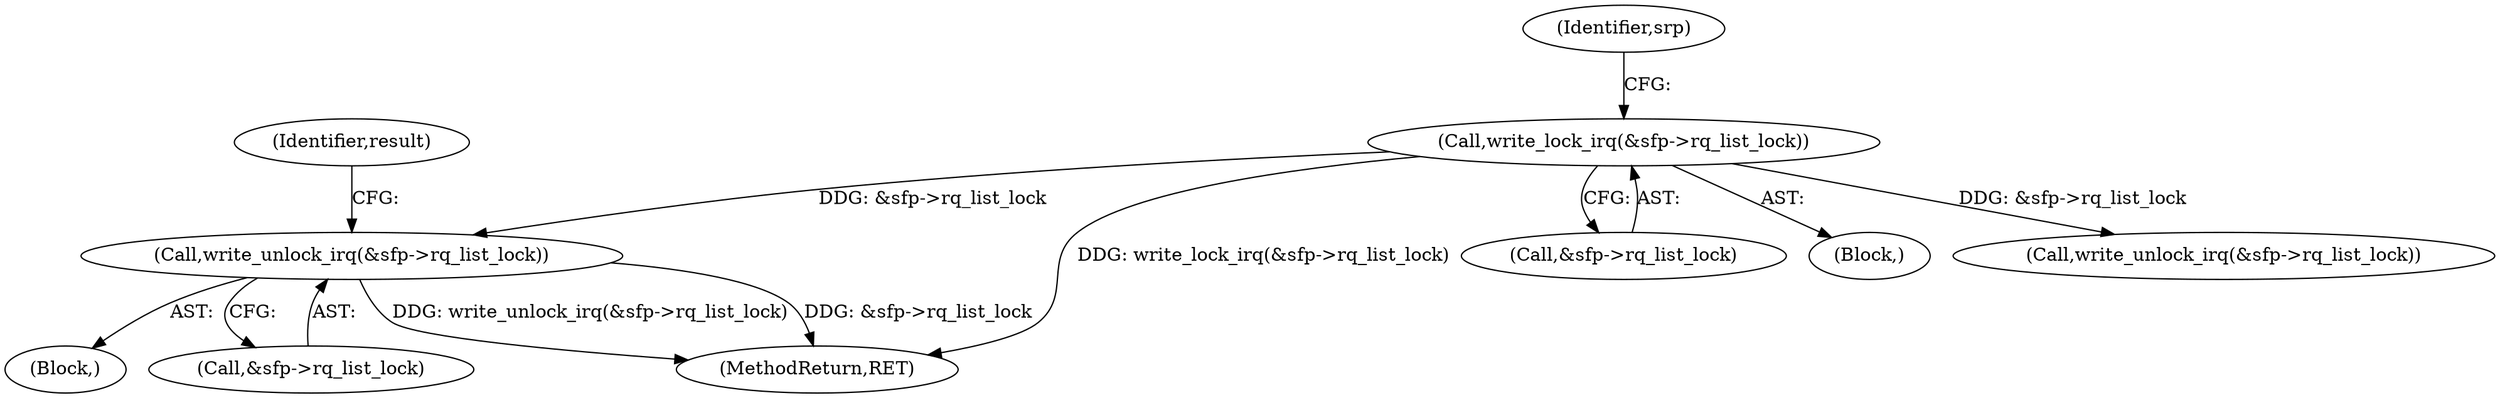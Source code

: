 digraph "0_linux_3e0097499839e0fe3af380410eababe5a47c4cf9_0@API" {
"1000253" [label="(Call,write_unlock_irq(&sfp->rq_list_lock))"];
"1000238" [label="(Call,write_lock_irq(&sfp->rq_list_lock))"];
"1000238" [label="(Call,write_lock_irq(&sfp->rq_list_lock))"];
"1000259" [label="(Identifier,result)"];
"1000253" [label="(Call,write_unlock_irq(&sfp->rq_list_lock))"];
"1000247" [label="(Block,)"];
"1000245" [label="(Identifier,srp)"];
"1000254" [label="(Call,&sfp->rq_list_lock)"];
"1000239" [label="(Call,&sfp->rq_list_lock)"];
"1001060" [label="(MethodReturn,RET)"];
"1000167" [label="(Block,)"];
"1000277" [label="(Call,write_unlock_irq(&sfp->rq_list_lock))"];
"1000253" -> "1000247"  [label="AST: "];
"1000253" -> "1000254"  [label="CFG: "];
"1000254" -> "1000253"  [label="AST: "];
"1000259" -> "1000253"  [label="CFG: "];
"1000253" -> "1001060"  [label="DDG: write_unlock_irq(&sfp->rq_list_lock)"];
"1000253" -> "1001060"  [label="DDG: &sfp->rq_list_lock"];
"1000238" -> "1000253"  [label="DDG: &sfp->rq_list_lock"];
"1000238" -> "1000167"  [label="AST: "];
"1000238" -> "1000239"  [label="CFG: "];
"1000239" -> "1000238"  [label="AST: "];
"1000245" -> "1000238"  [label="CFG: "];
"1000238" -> "1001060"  [label="DDG: write_lock_irq(&sfp->rq_list_lock)"];
"1000238" -> "1000277"  [label="DDG: &sfp->rq_list_lock"];
}
